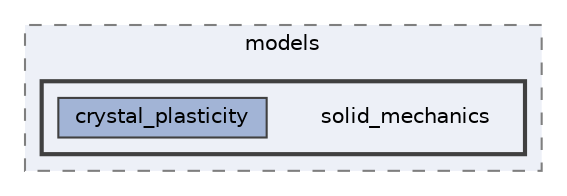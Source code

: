 digraph "/home/runner/work/neml2/neml2/src/neml2/models/solid_mechanics"
{
 // LATEX_PDF_SIZE
  bgcolor="transparent";
  edge [fontname=Helvetica,fontsize=10,labelfontname=Helvetica,labelfontsize=10];
  node [fontname=Helvetica,fontsize=10,shape=box,height=0.2,width=0.4];
  compound=true
  subgraph clusterdir_f3c3ad552bccaccb7ee4fd8aa01b351d {
    graph [ bgcolor="#edf0f7", pencolor="grey50", label="models", fontname=Helvetica,fontsize=10 style="filled,dashed", URL="dir_f3c3ad552bccaccb7ee4fd8aa01b351d.html",tooltip=""]
  subgraph clusterdir_dafca41cf7c092727c7bb91294fbde94 {
    graph [ bgcolor="#edf0f7", pencolor="grey25", label="", fontname=Helvetica,fontsize=10 style="filled,bold", URL="dir_dafca41cf7c092727c7bb91294fbde94.html",tooltip=""]
    dir_dafca41cf7c092727c7bb91294fbde94 [shape=plaintext, label="solid_mechanics"];
  dir_acacf734c726a98bd04767a47a925570 [label="crystal_plasticity", fillcolor="#a2b4d6", color="grey25", style="filled", URL="dir_acacf734c726a98bd04767a47a925570.html",tooltip=""];
  }
  }
}
